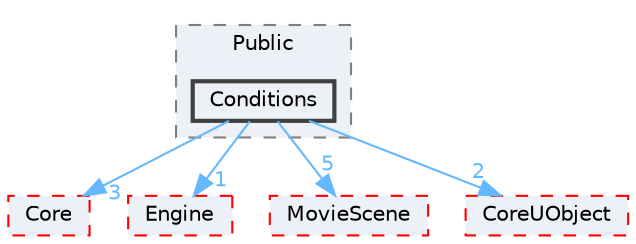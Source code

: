 digraph "Conditions"
{
 // INTERACTIVE_SVG=YES
 // LATEX_PDF_SIZE
  bgcolor="transparent";
  edge [fontname=Helvetica,fontsize=10,labelfontname=Helvetica,labelfontsize=10];
  node [fontname=Helvetica,fontsize=10,shape=box,height=0.2,width=0.4];
  compound=true
  subgraph clusterdir_9606a937bb9f1f9ce910f742b5960791 {
    graph [ bgcolor="#edf0f7", pencolor="grey50", label="Public", fontname=Helvetica,fontsize=10 style="filled,dashed", URL="dir_9606a937bb9f1f9ce910f742b5960791.html",tooltip=""]
  dir_642158c8b1acf6230c5924d41ec46140 [label="Conditions", fillcolor="#edf0f7", color="grey25", style="filled,bold", URL="dir_642158c8b1acf6230c5924d41ec46140.html",tooltip=""];
  }
  dir_0e6cddcc9caa1238c7f3774224afaa45 [label="Core", fillcolor="#edf0f7", color="red", style="filled,dashed", URL="dir_0e6cddcc9caa1238c7f3774224afaa45.html",tooltip=""];
  dir_fdf6aa5c3cf3805bb958134448d60562 [label="Engine", fillcolor="#edf0f7", color="red", style="filled,dashed", URL="dir_fdf6aa5c3cf3805bb958134448d60562.html",tooltip=""];
  dir_ed1388184b1cf3e774c585122fc72079 [label="MovieScene", fillcolor="#edf0f7", color="red", style="filled,dashed", URL="dir_ed1388184b1cf3e774c585122fc72079.html",tooltip=""];
  dir_4c499e5e32e2b4479ad7e552df73eeae [label="CoreUObject", fillcolor="#edf0f7", color="red", style="filled,dashed", URL="dir_4c499e5e32e2b4479ad7e552df73eeae.html",tooltip=""];
  dir_642158c8b1acf6230c5924d41ec46140->dir_0e6cddcc9caa1238c7f3774224afaa45 [headlabel="3", labeldistance=1.5 headhref="dir_000241_000266.html" href="dir_000241_000266.html" color="steelblue1" fontcolor="steelblue1"];
  dir_642158c8b1acf6230c5924d41ec46140->dir_4c499e5e32e2b4479ad7e552df73eeae [headlabel="2", labeldistance=1.5 headhref="dir_000241_000268.html" href="dir_000241_000268.html" color="steelblue1" fontcolor="steelblue1"];
  dir_642158c8b1acf6230c5924d41ec46140->dir_ed1388184b1cf3e774c585122fc72079 [headlabel="5", labeldistance=1.5 headhref="dir_000241_000671.html" href="dir_000241_000671.html" color="steelblue1" fontcolor="steelblue1"];
  dir_642158c8b1acf6230c5924d41ec46140->dir_fdf6aa5c3cf3805bb958134448d60562 [headlabel="1", labeldistance=1.5 headhref="dir_000241_000366.html" href="dir_000241_000366.html" color="steelblue1" fontcolor="steelblue1"];
}
